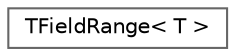 digraph "Graphical Class Hierarchy"
{
 // INTERACTIVE_SVG=YES
 // LATEX_PDF_SIZE
  bgcolor="transparent";
  edge [fontname=Helvetica,fontsize=10,labelfontname=Helvetica,labelfontsize=10];
  node [fontname=Helvetica,fontsize=10,shape=box,height=0.2,width=0.4];
  rankdir="LR";
  Node0 [id="Node000000",label="TFieldRange\< T \>",height=0.2,width=0.4,color="grey40", fillcolor="white", style="filled",URL="$d1/d60/structTFieldRange.html",tooltip=" "];
}
